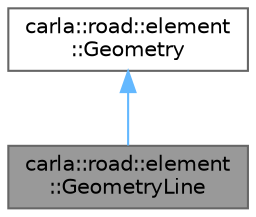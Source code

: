 digraph "carla::road::element::GeometryLine"
{
 // INTERACTIVE_SVG=YES
 // LATEX_PDF_SIZE
  bgcolor="transparent";
  edge [fontname=Helvetica,fontsize=10,labelfontname=Helvetica,labelfontsize=10];
  node [fontname=Helvetica,fontsize=10,shape=box,height=0.2,width=0.4];
  Node1 [id="Node000001",label="carla::road::element\l::GeometryLine",height=0.2,width=0.4,color="gray40", fillcolor="grey60", style="filled", fontcolor="black",tooltip=" "];
  Node2 -> Node1 [id="edge1_Node000001_Node000002",dir="back",color="steelblue1",style="solid",tooltip=" "];
  Node2 [id="Node000002",label="carla::road::element\l::Geometry",height=0.2,width=0.4,color="gray40", fillcolor="white", style="filled",URL="$d6/db0/classcarla_1_1road_1_1element_1_1Geometry.html",tooltip=" "];
}
